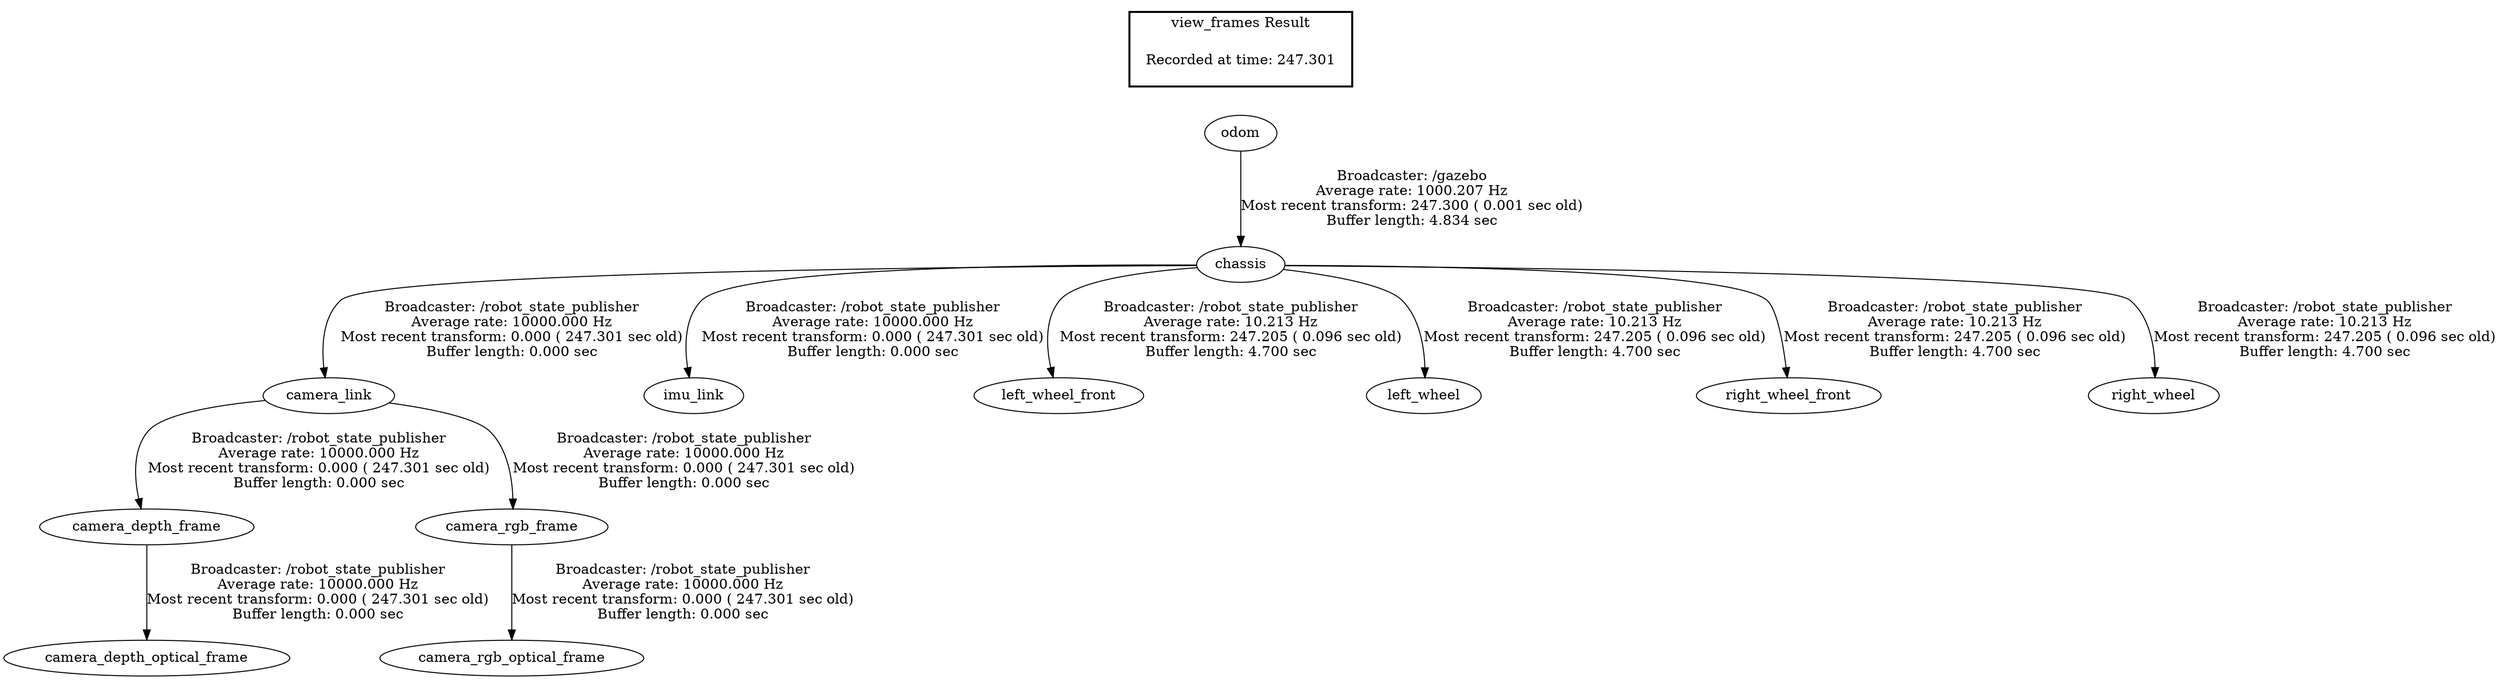 digraph G {
"odom" -> "chassis"[label="Broadcaster: /gazebo\nAverage rate: 1000.207 Hz\nMost recent transform: 247.300 ( 0.001 sec old)\nBuffer length: 4.834 sec\n"];
"camera_link" -> "camera_depth_frame"[label="Broadcaster: /robot_state_publisher\nAverage rate: 10000.000 Hz\nMost recent transform: 0.000 ( 247.301 sec old)\nBuffer length: 0.000 sec\n"];
"chassis" -> "camera_link"[label="Broadcaster: /robot_state_publisher\nAverage rate: 10000.000 Hz\nMost recent transform: 0.000 ( 247.301 sec old)\nBuffer length: 0.000 sec\n"];
"camera_depth_frame" -> "camera_depth_optical_frame"[label="Broadcaster: /robot_state_publisher\nAverage rate: 10000.000 Hz\nMost recent transform: 0.000 ( 247.301 sec old)\nBuffer length: 0.000 sec\n"];
"camera_link" -> "camera_rgb_frame"[label="Broadcaster: /robot_state_publisher\nAverage rate: 10000.000 Hz\nMost recent transform: 0.000 ( 247.301 sec old)\nBuffer length: 0.000 sec\n"];
"camera_rgb_frame" -> "camera_rgb_optical_frame"[label="Broadcaster: /robot_state_publisher\nAverage rate: 10000.000 Hz\nMost recent transform: 0.000 ( 247.301 sec old)\nBuffer length: 0.000 sec\n"];
"chassis" -> "imu_link"[label="Broadcaster: /robot_state_publisher\nAverage rate: 10000.000 Hz\nMost recent transform: 0.000 ( 247.301 sec old)\nBuffer length: 0.000 sec\n"];
"chassis" -> "left_wheel_front"[label="Broadcaster: /robot_state_publisher\nAverage rate: 10.213 Hz\nMost recent transform: 247.205 ( 0.096 sec old)\nBuffer length: 4.700 sec\n"];
"chassis" -> "left_wheel"[label="Broadcaster: /robot_state_publisher\nAverage rate: 10.213 Hz\nMost recent transform: 247.205 ( 0.096 sec old)\nBuffer length: 4.700 sec\n"];
"chassis" -> "right_wheel_front"[label="Broadcaster: /robot_state_publisher\nAverage rate: 10.213 Hz\nMost recent transform: 247.205 ( 0.096 sec old)\nBuffer length: 4.700 sec\n"];
"chassis" -> "right_wheel"[label="Broadcaster: /robot_state_publisher\nAverage rate: 10.213 Hz\nMost recent transform: 247.205 ( 0.096 sec old)\nBuffer length: 4.700 sec\n"];
edge [style=invis];
 subgraph cluster_legend { style=bold; color=black; label ="view_frames Result";
"Recorded at time: 247.301"[ shape=plaintext ] ;
 }->"odom";
}